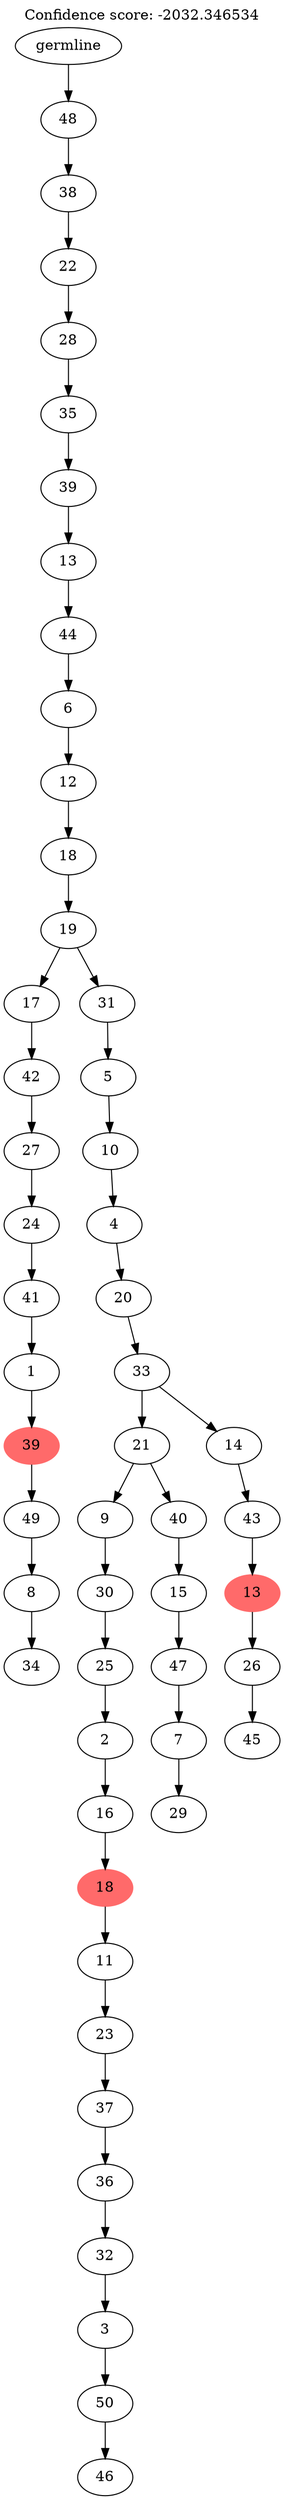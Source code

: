 digraph g {
	"52" -> "53";
	"53" [label="34"];
	"51" -> "52";
	"52" [label="8"];
	"50" -> "51";
	"51" [label="49"];
	"49" -> "50";
	"50" [color=indianred1, style=filled, label="39"];
	"48" -> "49";
	"49" [label="1"];
	"47" -> "48";
	"48" [label="41"];
	"46" -> "47";
	"47" [label="24"];
	"45" -> "46";
	"46" [label="27"];
	"44" -> "45";
	"45" [label="42"];
	"42" -> "43";
	"43" [label="46"];
	"41" -> "42";
	"42" [label="50"];
	"40" -> "41";
	"41" [label="3"];
	"39" -> "40";
	"40" [label="32"];
	"38" -> "39";
	"39" [label="36"];
	"37" -> "38";
	"38" [label="37"];
	"36" -> "37";
	"37" [label="23"];
	"35" -> "36";
	"36" [label="11"];
	"34" -> "35";
	"35" [color=indianred1, style=filled, label="18"];
	"33" -> "34";
	"34" [label="16"];
	"32" -> "33";
	"33" [label="2"];
	"31" -> "32";
	"32" [label="25"];
	"30" -> "31";
	"31" [label="30"];
	"28" -> "29";
	"29" [label="29"];
	"27" -> "28";
	"28" [label="7"];
	"26" -> "27";
	"27" [label="47"];
	"25" -> "26";
	"26" [label="15"];
	"24" -> "25";
	"25" [label="40"];
	"24" -> "30";
	"30" [label="9"];
	"22" -> "23";
	"23" [label="45"];
	"21" -> "22";
	"22" [label="26"];
	"20" -> "21";
	"21" [color=indianred1, style=filled, label="13"];
	"19" -> "20";
	"20" [label="43"];
	"18" -> "19";
	"19" [label="14"];
	"18" -> "24";
	"24" [label="21"];
	"17" -> "18";
	"18" [label="33"];
	"16" -> "17";
	"17" [label="20"];
	"15" -> "16";
	"16" [label="4"];
	"14" -> "15";
	"15" [label="10"];
	"13" -> "14";
	"14" [label="5"];
	"12" -> "13";
	"13" [label="31"];
	"12" -> "44";
	"44" [label="17"];
	"11" -> "12";
	"12" [label="19"];
	"10" -> "11";
	"11" [label="18"];
	"9" -> "10";
	"10" [label="12"];
	"8" -> "9";
	"9" [label="6"];
	"7" -> "8";
	"8" [label="44"];
	"6" -> "7";
	"7" [label="13"];
	"5" -> "6";
	"6" [label="39"];
	"4" -> "5";
	"5" [label="35"];
	"3" -> "4";
	"4" [label="28"];
	"2" -> "3";
	"3" [label="22"];
	"1" -> "2";
	"2" [label="38"];
	"0" -> "1";
	"1" [label="48"];
	"0" [label="germline"];
	labelloc="t";
	label="Confidence score: -2032.346534";
}
